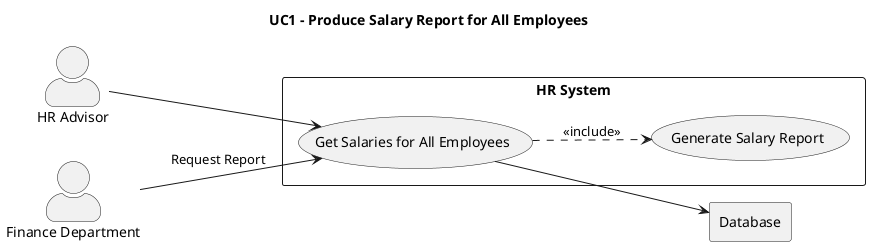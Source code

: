@startuml
title UC1 – Produce Salary Report for All Employees
left to right direction
skinparam actorStyle awesome

actor HR as "HR Advisor"
actor Finance as "Finance Department"

rectangle Database
rectangle "HR System" {
  usecase UC1 as "Get Salaries for All Employees"
  usecase UC_Report as "Generate Salary Report"
}

Finance --> UC1 : Request Report
HR --> UC1
UC1 ..> UC_Report : <<include>>
UC1 --> Database
@enduml


